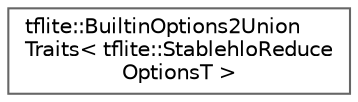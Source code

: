 digraph "Graphical Class Hierarchy"
{
 // LATEX_PDF_SIZE
  bgcolor="transparent";
  edge [fontname=Helvetica,fontsize=10,labelfontname=Helvetica,labelfontsize=10];
  node [fontname=Helvetica,fontsize=10,shape=box,height=0.2,width=0.4];
  rankdir="LR";
  Node0 [id="Node000000",label="tflite::BuiltinOptions2Union\lTraits\< tflite::StablehloReduce\lOptionsT \>",height=0.2,width=0.4,color="grey40", fillcolor="white", style="filled",URL="$structtflite_1_1_builtin_options2_union_traits_3_01tflite_1_1_stablehlo_reduce_options_t_01_4.html",tooltip=" "];
}
